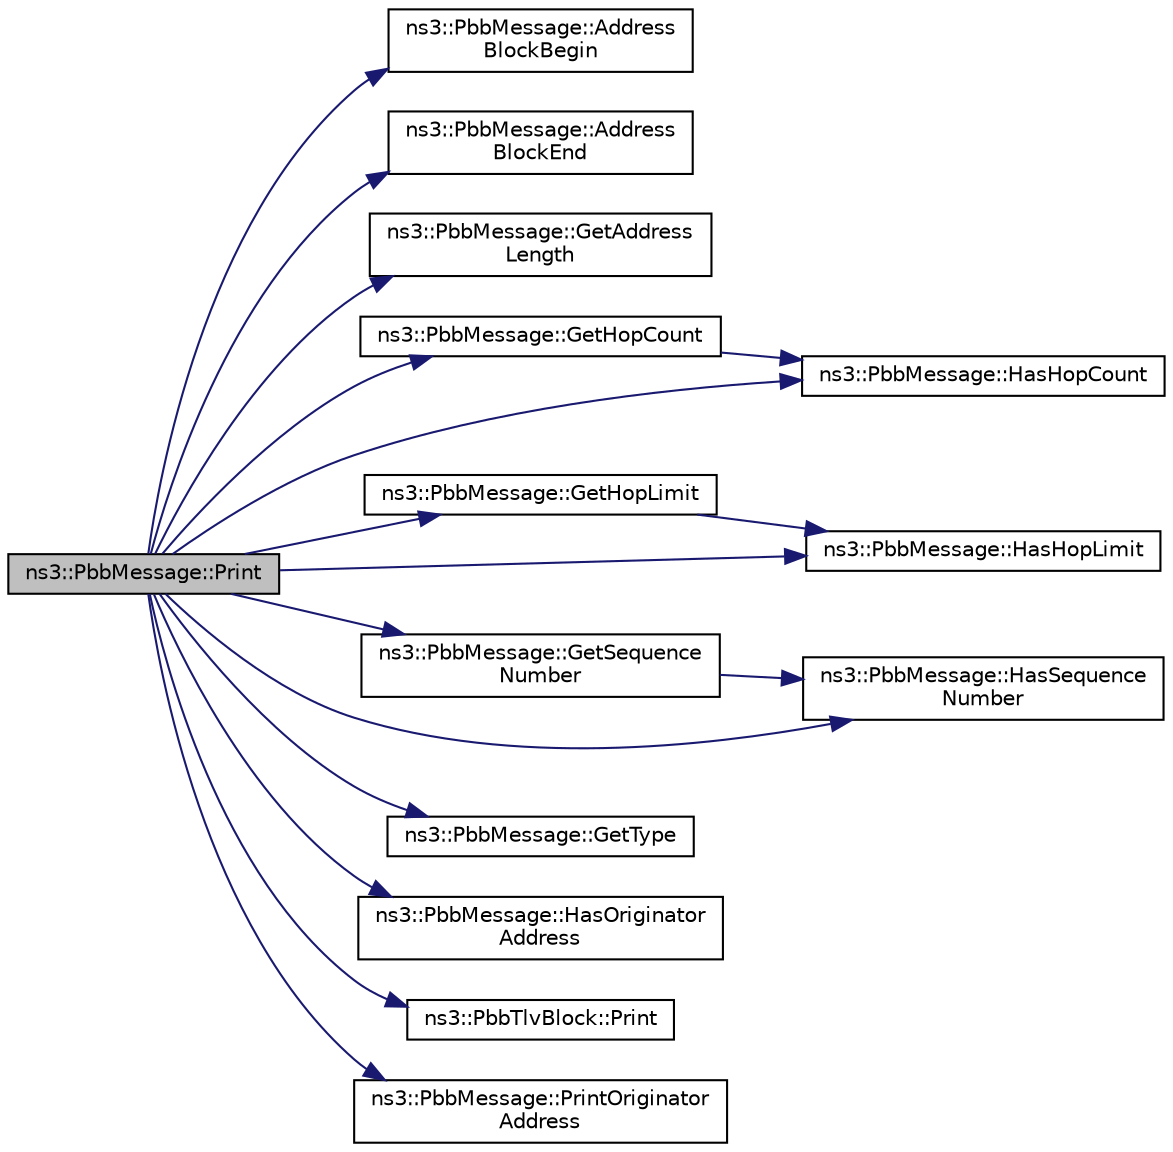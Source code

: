 digraph "ns3::PbbMessage::Print"
{
 // LATEX_PDF_SIZE
  edge [fontname="Helvetica",fontsize="10",labelfontname="Helvetica",labelfontsize="10"];
  node [fontname="Helvetica",fontsize="10",shape=record];
  rankdir="LR";
  Node1 [label="ns3::PbbMessage::Print",height=0.2,width=0.4,color="black", fillcolor="grey75", style="filled", fontcolor="black",tooltip="Pretty-prints the contents of this message, with specified indentation."];
  Node1 -> Node2 [color="midnightblue",fontsize="10",style="solid",fontname="Helvetica"];
  Node2 [label="ns3::PbbMessage::Address\lBlockBegin",height=0.2,width=0.4,color="black", fillcolor="white", style="filled",URL="$classns3_1_1_pbb_message.html#a389f90196ba0745c85d0d4c3634a9a7a",tooltip=" "];
  Node1 -> Node3 [color="midnightblue",fontsize="10",style="solid",fontname="Helvetica"];
  Node3 [label="ns3::PbbMessage::Address\lBlockEnd",height=0.2,width=0.4,color="black", fillcolor="white", style="filled",URL="$classns3_1_1_pbb_message.html#a4345c092167c0e61584a7bbe2f5e73cb",tooltip=" "];
  Node1 -> Node4 [color="midnightblue",fontsize="10",style="solid",fontname="Helvetica"];
  Node4 [label="ns3::PbbMessage::GetAddress\lLength",height=0.2,width=0.4,color="black", fillcolor="white", style="filled",URL="$classns3_1_1_pbb_message.html#abc3011e4ca197ddc8ae7a9a1f18d779f",tooltip="Returns address length (IPV4 3 or IPV6 15)"];
  Node1 -> Node5 [color="midnightblue",fontsize="10",style="solid",fontname="Helvetica"];
  Node5 [label="ns3::PbbMessage::GetHopCount",height=0.2,width=0.4,color="black", fillcolor="white", style="filled",URL="$classns3_1_1_pbb_message.html#a3d76377a8c05b44055f6f40103a19264",tooltip=" "];
  Node5 -> Node6 [color="midnightblue",fontsize="10",style="solid",fontname="Helvetica"];
  Node6 [label="ns3::PbbMessage::HasHopCount",height=0.2,width=0.4,color="black", fillcolor="white", style="filled",URL="$classns3_1_1_pbb_message.html#aafe081fade94f3a34db0074e501f4d12",tooltip="Tests whether or not this message has a hop count."];
  Node1 -> Node7 [color="midnightblue",fontsize="10",style="solid",fontname="Helvetica"];
  Node7 [label="ns3::PbbMessage::GetHopLimit",height=0.2,width=0.4,color="black", fillcolor="white", style="filled",URL="$classns3_1_1_pbb_message.html#ab7ef622c402b8477e0b9f8dc484ddb0c",tooltip=" "];
  Node7 -> Node8 [color="midnightblue",fontsize="10",style="solid",fontname="Helvetica"];
  Node8 [label="ns3::PbbMessage::HasHopLimit",height=0.2,width=0.4,color="black", fillcolor="white", style="filled",URL="$classns3_1_1_pbb_message.html#a585a6feb908c8f09aecfd30e3e572dd1",tooltip="Tests whether or not this message has a hop limit."];
  Node1 -> Node9 [color="midnightblue",fontsize="10",style="solid",fontname="Helvetica"];
  Node9 [label="ns3::PbbMessage::GetSequence\lNumber",height=0.2,width=0.4,color="black", fillcolor="white", style="filled",URL="$classns3_1_1_pbb_message.html#a56adf96d31308dc9dfde4fae0da7609f",tooltip=" "];
  Node9 -> Node10 [color="midnightblue",fontsize="10",style="solid",fontname="Helvetica"];
  Node10 [label="ns3::PbbMessage::HasSequence\lNumber",height=0.2,width=0.4,color="black", fillcolor="white", style="filled",URL="$classns3_1_1_pbb_message.html#aa51d7d39c290615aa45c7f480c04925f",tooltip="Tests whether or not this message has a sequence number."];
  Node1 -> Node11 [color="midnightblue",fontsize="10",style="solid",fontname="Helvetica"];
  Node11 [label="ns3::PbbMessage::GetType",height=0.2,width=0.4,color="black", fillcolor="white", style="filled",URL="$classns3_1_1_pbb_message.html#ad4a7d65c43e36cc62880952bc8d877f2",tooltip=" "];
  Node1 -> Node6 [color="midnightblue",fontsize="10",style="solid",fontname="Helvetica"];
  Node1 -> Node8 [color="midnightblue",fontsize="10",style="solid",fontname="Helvetica"];
  Node1 -> Node12 [color="midnightblue",fontsize="10",style="solid",fontname="Helvetica"];
  Node12 [label="ns3::PbbMessage::HasOriginator\lAddress",height=0.2,width=0.4,color="black", fillcolor="white", style="filled",URL="$classns3_1_1_pbb_message.html#a7d9559a0c56c026366de1a4433187f5d",tooltip="Tests whether or not this message has an originator address."];
  Node1 -> Node10 [color="midnightblue",fontsize="10",style="solid",fontname="Helvetica"];
  Node1 -> Node13 [color="midnightblue",fontsize="10",style="solid",fontname="Helvetica"];
  Node13 [label="ns3::PbbTlvBlock::Print",height=0.2,width=0.4,color="black", fillcolor="white", style="filled",URL="$classns3_1_1_pbb_tlv_block.html#afb034f084cc060a504c3d5f050531c00",tooltip="Pretty-prints the contents of this block."];
  Node1 -> Node14 [color="midnightblue",fontsize="10",style="solid",fontname="Helvetica"];
  Node14 [label="ns3::PbbMessage::PrintOriginator\lAddress",height=0.2,width=0.4,color="black", fillcolor="white", style="filled",URL="$classns3_1_1_pbb_message.html#a71ae17a7cdc07aa1736f0e3b8fd20658",tooltip="Print the originator address."];
}
